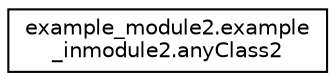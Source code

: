 digraph "Graphical Class Hierarchy"
{
  edge [fontname="Helvetica",fontsize="10",labelfontname="Helvetica",labelfontsize="10"];
  node [fontname="Helvetica",fontsize="10",shape=record];
  rankdir="LR";
  Node0 [label="example_module2.example\l_inmodule2.anyClass2",height=0.2,width=0.4,color="black", fillcolor="white", style="filled",URL="$classexample__module2_1_1example__inmodule2_1_1anyClass2.html"];
}
